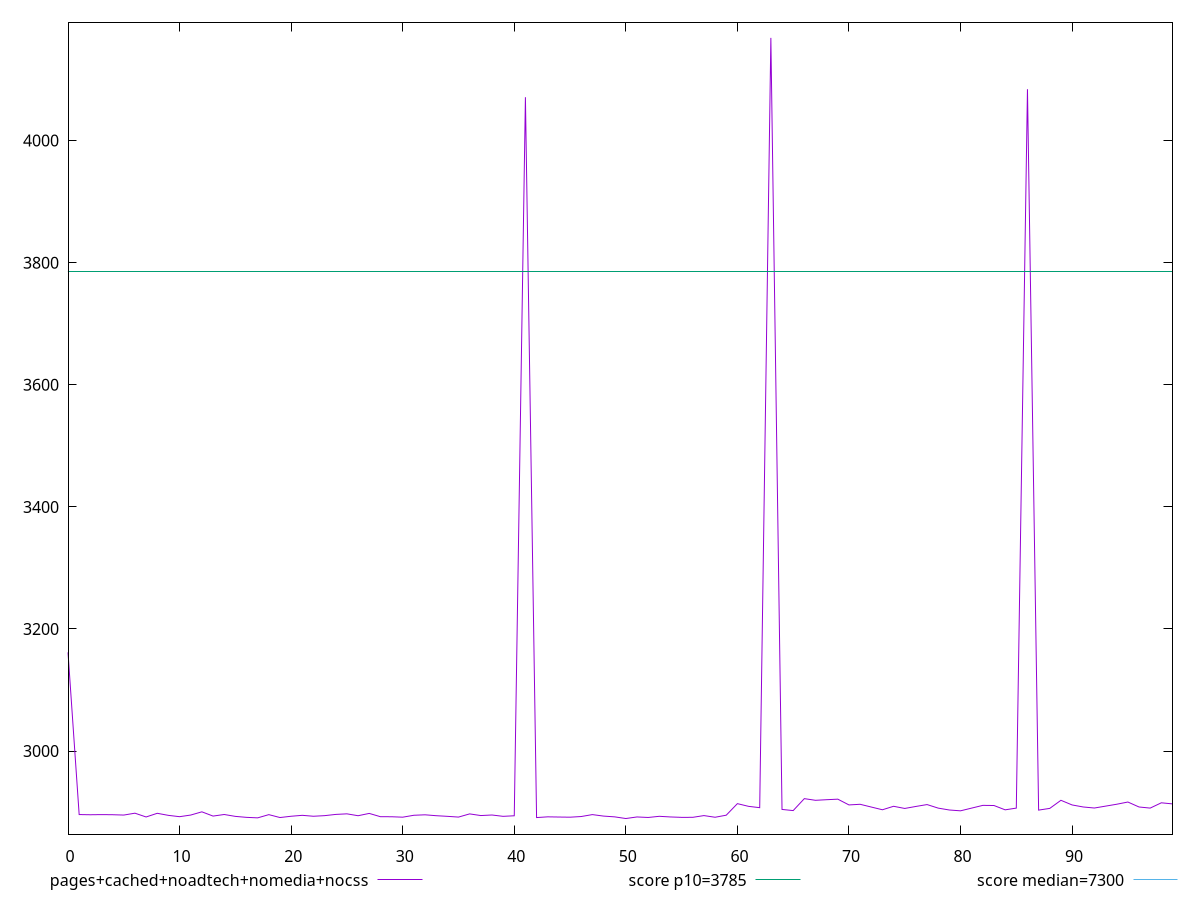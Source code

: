 reset

$pagesCachedNoadtechNomediaNocss <<EOF
0 3161.7035
1 2896.0179
2 2895.69685
3 2895.9384999999997
4 2895.7395500000002
5 2895.1820000000002
6 2898.2587000000003
7 2892.0554999999995
8 2898.0755
9 2894.6859000000004
10 2892.5259499999997
11 2895.20745
12 2900.4815
13 2893.5207499999997
14 2896.0995000000003
15 2893.03185
16 2891.4215499999996
17 2890.6075500000006
18 2895.8790000000004
19 2891.13785
20 2893.2464
21 2894.745900000001
22 2893.2397000000005
23 2894.21785
24 2896.2394999999997
25 2897.187999999999
26 2894.1049
27 2897.8814999999995
28 2892.5272
29 2892.4178
30 2891.7122000000004
31 2894.8439500000004
32 2895.6144
33 2894.1411
34 2893.106500000001
35 2891.8673499999995
36 2897.1054999999997
37 2894.3775000000005
38 2895.28625
39 2893.0995999999996
40 2894.0214999999994
41 4071.101099999999
42 2891.0832000000005
43 2892.2825000000003
44 2891.9521000000004
45 2891.6995
46 2892.7861999999996
47 2895.9355999999993
48 2893.504
49 2892.23115
50 2889.522
51 2892.0803499999993
52 2891.2412499999996
53 2893.1390499999998
54 2892.0849500000004
55 2891.4285000000004
56 2891.4808000000003
57 2894.3214999999996
58 2891.6038
59 2894.9612500000003
60 2913.8914999999997
61 2909.458599999999
62 2907.28365
63 4168.213
64 2904.4029999999993
65 2902.5205
66 2922.0875
67 2919.357
68 2920.336
69 2921.2240000000006
70 2911.791550000001
71 2912.8340499999995
72 2908.33185
73 2903.8607999999995
74 2909.5599999999995
75 2906.01075
76 2909.29725
77 2912.379999999999
78 2906.5509999999995
79 2903.4710999999998
80 2902.128
81 2906.6074000000003
82 2911.0665
83 2910.822
84 2903.7537499999994
85 2906.5818499999996
86 4084.1946000000003
87 2903.3001999999997
88 2906.117
89 2919.3614
90 2911.75635
91 2908.4192500000004
92 2906.7250000000004
93 2909.8123
94 2912.9058999999997
95 2916.53985
96 2908.4124
97 2906.6024999999995
98 2915.2664999999997
99 2913.4773
EOF

set key outside below
set xrange [0:99]
set yrange [2863.94818:4193.786819999999]
set trange [2863.94818:4193.786819999999]
set terminal svg size 640, 500 enhanced background rgb 'white'
set output "report_00018_2021-02-10T15-25-16.877Z/interactive/comparison/line/4_vs_5.svg"

plot $pagesCachedNoadtechNomediaNocss title "pages+cached+noadtech+nomedia+nocss" with line, \
     3785 title "score p10=3785", \
     7300 title "score median=7300"

reset
